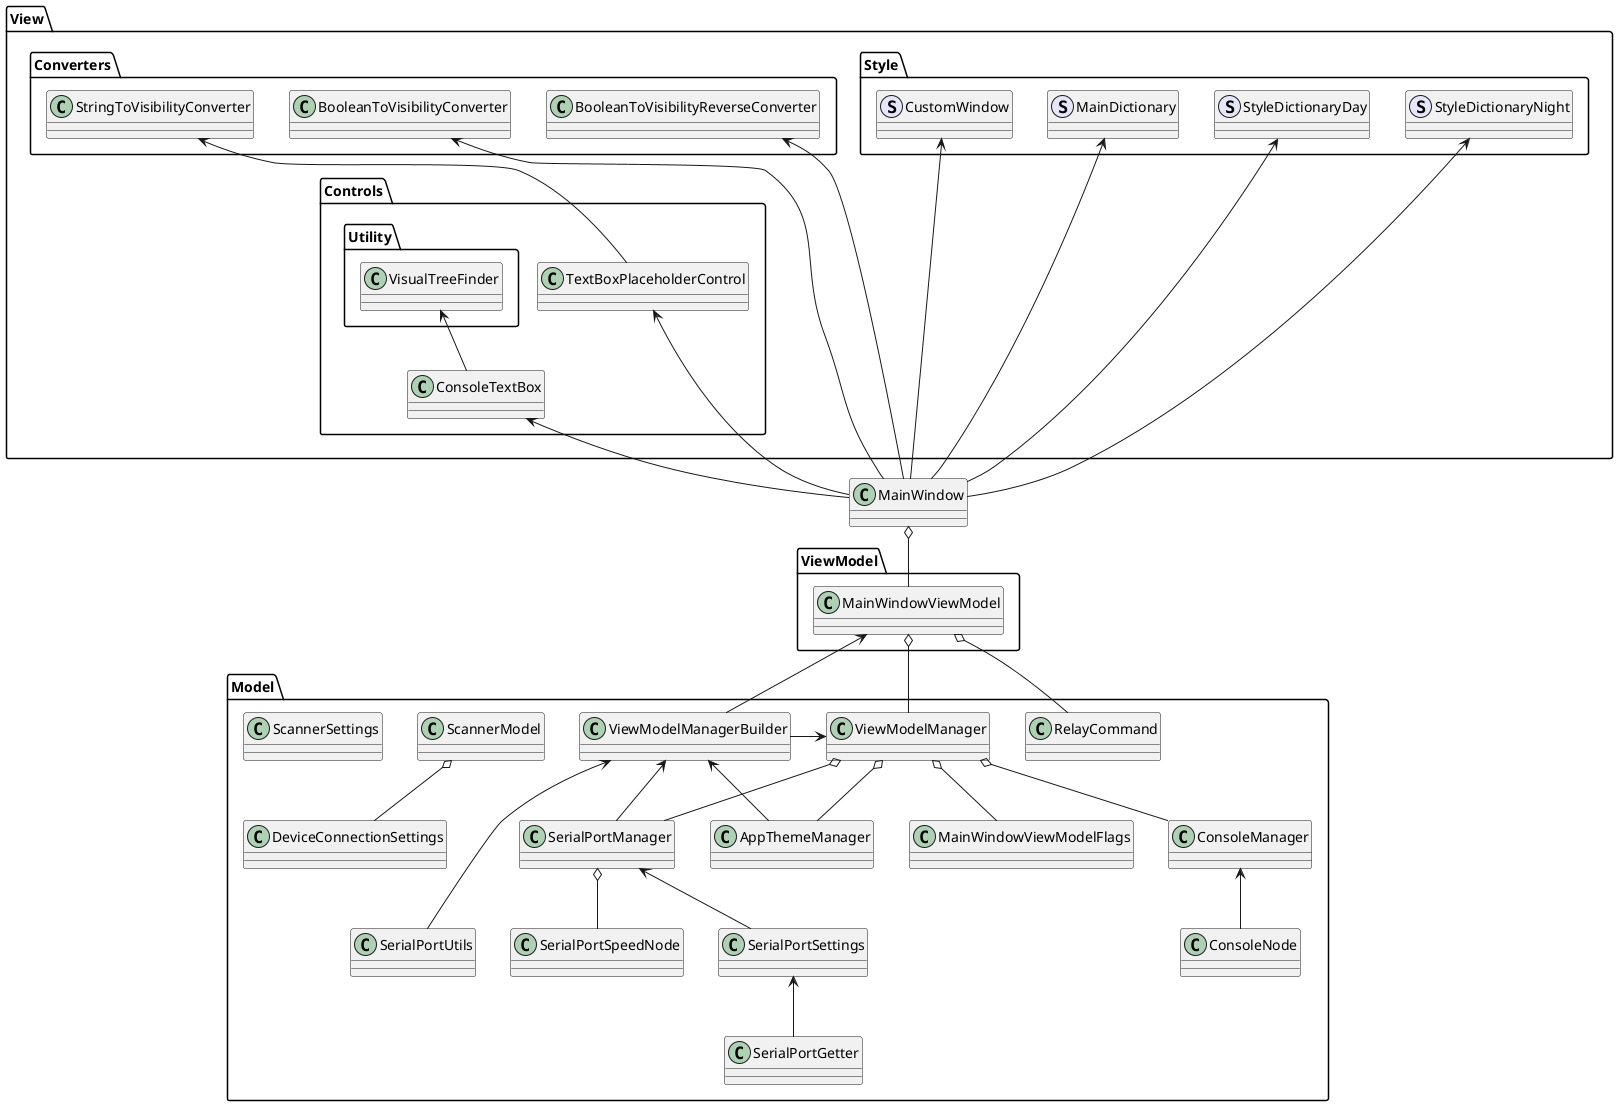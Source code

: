 @startuml
class MainWindow{

}

namespace View{
    namespace Controls{
        namespace Utility{
            class VisualTreeFinder{

            }
            VisualTreeFinder <-- View.Controls.ConsoleTextBox
        }

        class ConsoleTextBox{

        }
        ConsoleTextBox <-- MainWindow
        
        class TextBoxPlaceholderControl{

        }
        TextBoxPlaceholderControl <-- MainWindow
    }
    namespace Converters{
        class BooleanToVisibilityConverter{

        }
        class BooleanToVisibilityReverseConverter{

        }
        class StringToVisibilityConverter{

        }
        BooleanToVisibilityConverter <-- MainWindow
        BooleanToVisibilityReverseConverter <-- MainWindow
        StringToVisibilityConverter <-- TextBoxPlaceholderControl
    }
    namespace Style{
        class CustomWindow << (S,lavender) >>{

        }
        class MainDictionary << (S,lavender) >>{

        }
        class StyleDictionaryDay << (S,lavender) >>{

        }
        class StyleDictionaryNight << (S,lavender) >>{

        }
        CustomWindow <---- MainWindow
        MainDictionary <---- MainWindow
        StyleDictionaryDay <---- MainWindow
        StyleDictionaryNight <---- MainWindow
    }

    
}

namespace ViewModel{
    class MainWindowViewModel{

    }
}

namespace Model{

    class AppThemeManager{

    }
    ViewModelManagerBuilder <-- AppThemeManager

    class ConsoleManager{

    }
    ViewModelManager o-- ConsoleManager
    class ConsoleNode{

    }
    ConsoleManager <-- ConsoleNode

    class DeviceConnectionSettings{

    }
   ScannerModel o-- DeviceConnectionSettings

    class MainWindowViewModelFlags{

    }
    ViewModelManager o-- MainWindowViewModelFlags


    class RelayCommand{

    }
    MainWindowViewModel o-- RelayCommand

    class ScannerModel{

    }

    class ScannerSettings{

    }

    class SerialPortGetter{

    }
    SerialPortSettings <-- SerialPortGetter

    class SerialPortManager{

    }
    ViewModelManager o-- SerialPortManager
    ViewModelManagerBuilder <-- SerialPortManager

    class SerialPortSettings{

    }
    SerialPortManager <-- SerialPortSettings

    class SerialPortUtils{

    }
    ViewModelManagerBuilder <--- SerialPortUtils

    class ViewModelManager{

    }

    class ViewModelManagerBuilder{

    }

    class SerialPortSpeedNode{

    }
    SerialPortManager o-- SerialPortSpeedNode


}

MainWindow o-- MainWindowViewModel

MainWindowViewModel o-- ViewModelManager
MainWindowViewModel <-- ViewModelManagerBuilder
ViewModelManagerBuilder -> ViewModelManager
ViewModelManager o-- AppThemeManager
@enduml